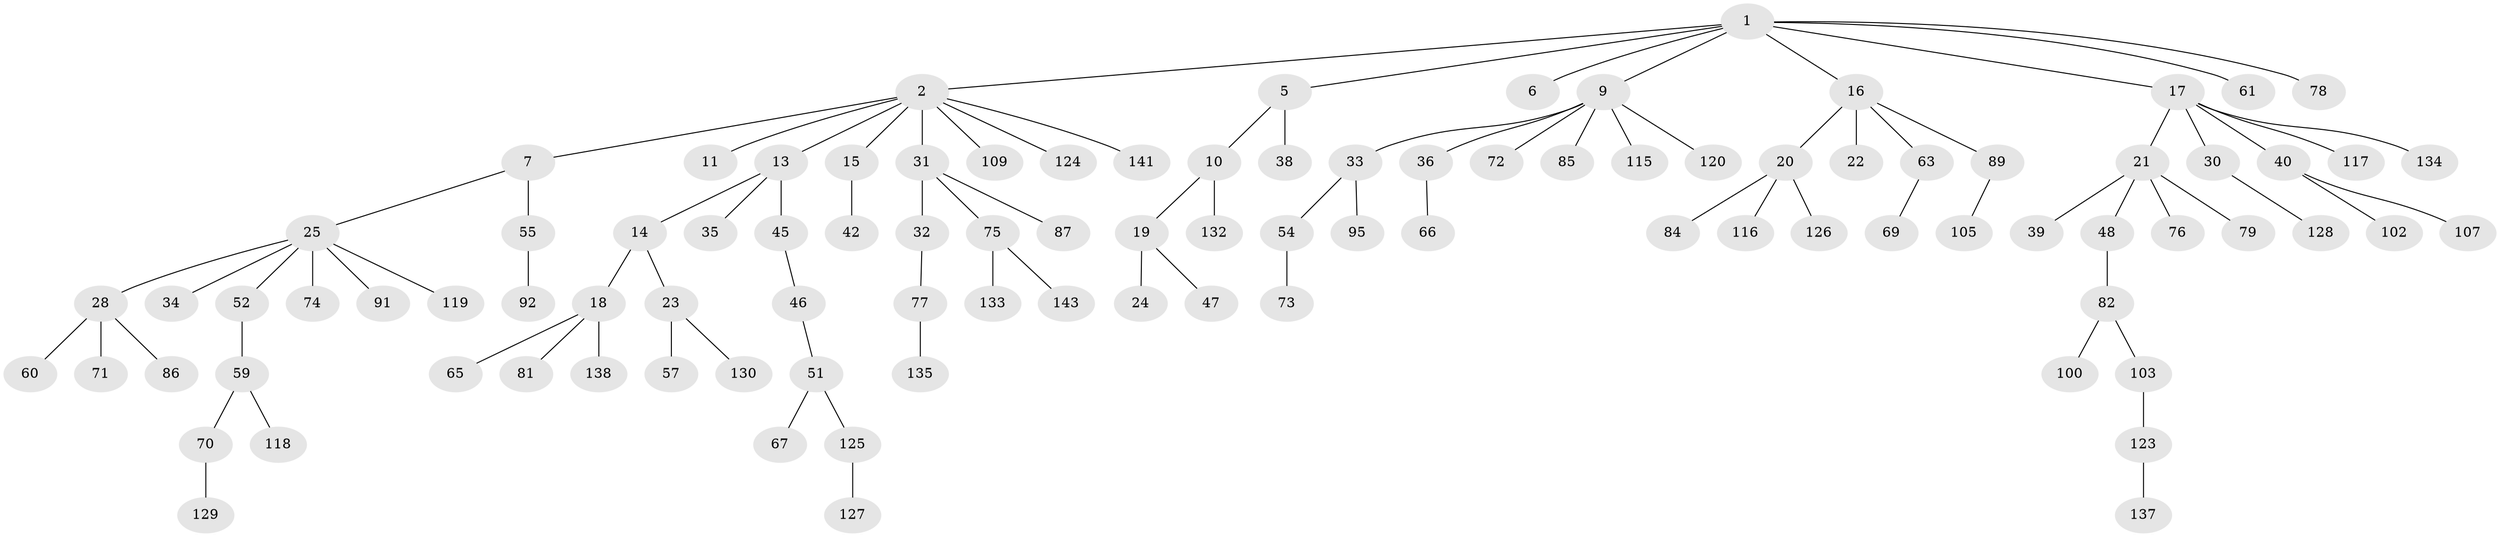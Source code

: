 // Generated by graph-tools (version 1.1) at 2025/24/03/03/25 07:24:05]
// undirected, 98 vertices, 97 edges
graph export_dot {
graph [start="1"]
  node [color=gray90,style=filled];
  1 [super="+4"];
  2 [super="+3"];
  5 [super="+8"];
  6;
  7;
  9 [super="+12"];
  10 [super="+44"];
  11 [super="+96"];
  13 [super="+104"];
  14 [super="+41"];
  15;
  16 [super="+68"];
  17 [super="+113"];
  18 [super="+56"];
  19 [super="+62"];
  20 [super="+29"];
  21 [super="+26"];
  22;
  23 [super="+80"];
  24;
  25 [super="+27"];
  28 [super="+101"];
  30 [super="+58"];
  31 [super="+50"];
  32 [super="+49"];
  33 [super="+43"];
  34 [super="+37"];
  35;
  36;
  38 [super="+53"];
  39;
  40 [super="+136"];
  42 [super="+110"];
  45;
  46 [super="+88"];
  47 [super="+108"];
  48 [super="+64"];
  51 [super="+98"];
  52;
  54 [super="+94"];
  55 [super="+97"];
  57;
  59 [super="+83"];
  60;
  61;
  63 [super="+114"];
  65 [super="+112"];
  66;
  67 [super="+111"];
  69;
  70;
  71;
  72;
  73 [super="+144"];
  74;
  75 [super="+90"];
  76;
  77 [super="+93"];
  78 [super="+140"];
  79;
  81 [super="+122"];
  82 [super="+139"];
  84;
  85;
  86;
  87;
  89 [super="+99"];
  91;
  92;
  95 [super="+106"];
  100;
  102;
  103;
  105;
  107;
  109;
  115;
  116 [super="+121"];
  117;
  118;
  119;
  120;
  123 [super="+131"];
  124;
  125;
  126;
  127;
  128;
  129;
  130;
  132;
  133;
  134;
  135;
  137 [super="+142"];
  138;
  141;
  143;
  1 -- 2;
  1 -- 6;
  1 -- 16;
  1 -- 17;
  1 -- 78;
  1 -- 5;
  1 -- 61;
  1 -- 9;
  2 -- 11;
  2 -- 13;
  2 -- 124;
  2 -- 141;
  2 -- 7;
  2 -- 31;
  2 -- 109;
  2 -- 15;
  5 -- 38;
  5 -- 10;
  7 -- 25;
  7 -- 55;
  9 -- 36;
  9 -- 120;
  9 -- 33;
  9 -- 115;
  9 -- 85;
  9 -- 72;
  10 -- 19;
  10 -- 132;
  13 -- 14;
  13 -- 35;
  13 -- 45;
  14 -- 18;
  14 -- 23;
  15 -- 42;
  16 -- 20;
  16 -- 22;
  16 -- 63;
  16 -- 89;
  17 -- 21;
  17 -- 30;
  17 -- 40;
  17 -- 117;
  17 -- 134;
  18 -- 65;
  18 -- 81;
  18 -- 138;
  19 -- 24;
  19 -- 47;
  20 -- 116;
  20 -- 126;
  20 -- 84;
  21 -- 48;
  21 -- 76;
  21 -- 79;
  21 -- 39;
  23 -- 57;
  23 -- 130;
  25 -- 52;
  25 -- 74;
  25 -- 34;
  25 -- 119;
  25 -- 91;
  25 -- 28;
  28 -- 60;
  28 -- 71;
  28 -- 86;
  30 -- 128;
  31 -- 32;
  31 -- 75;
  31 -- 87;
  32 -- 77;
  33 -- 54;
  33 -- 95;
  36 -- 66;
  40 -- 102;
  40 -- 107;
  45 -- 46;
  46 -- 51;
  48 -- 82;
  51 -- 67;
  51 -- 125;
  52 -- 59;
  54 -- 73;
  55 -- 92;
  59 -- 70;
  59 -- 118;
  63 -- 69;
  70 -- 129;
  75 -- 133;
  75 -- 143;
  77 -- 135;
  82 -- 100;
  82 -- 103;
  89 -- 105;
  103 -- 123;
  123 -- 137;
  125 -- 127;
}
